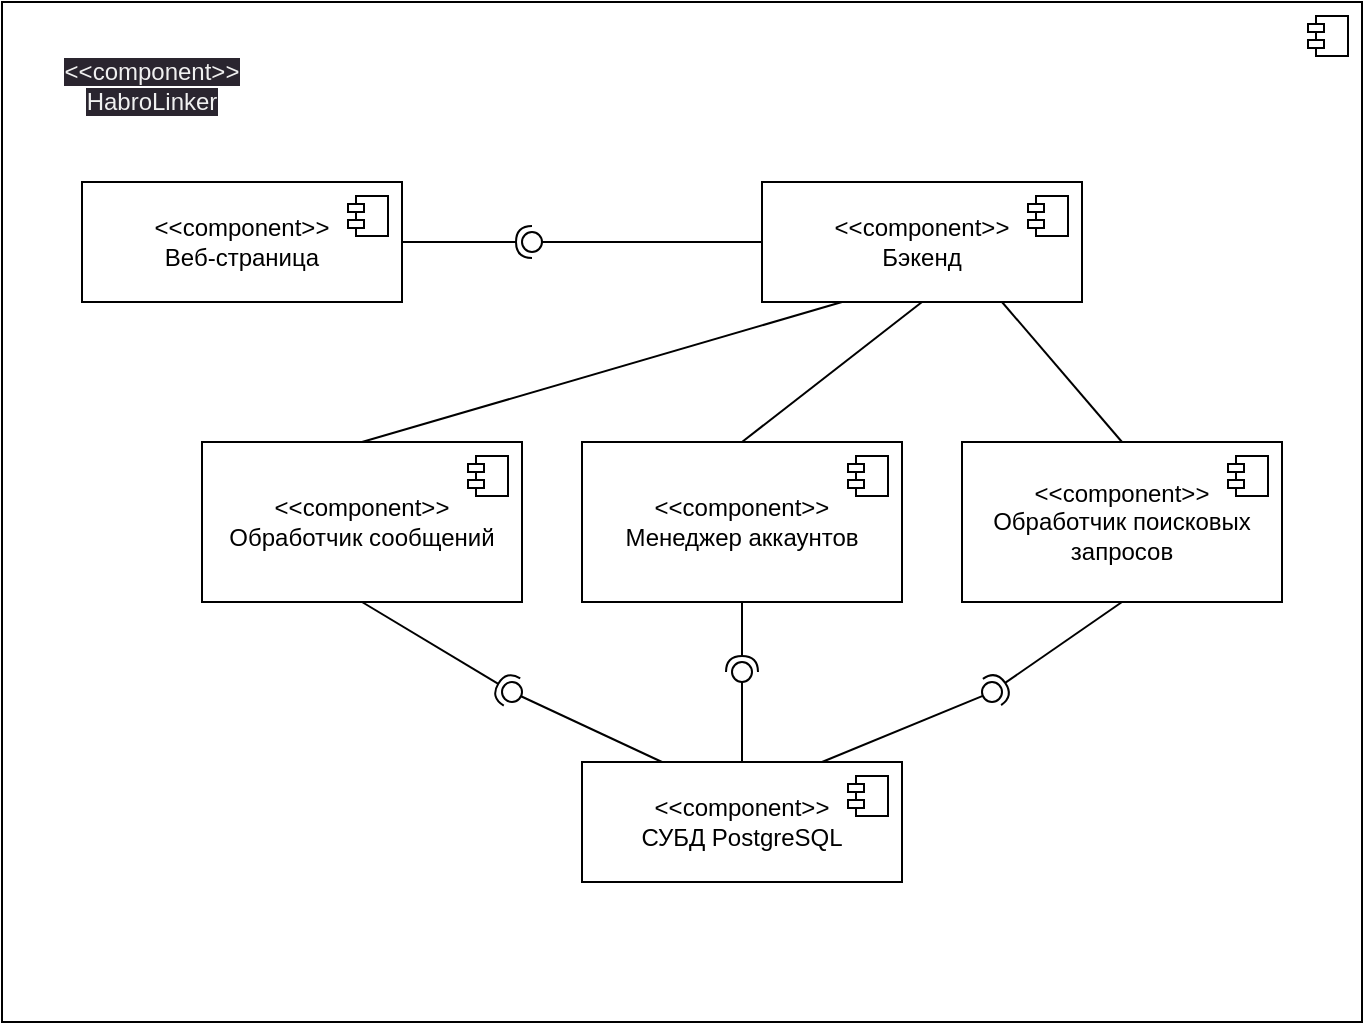 <mxfile version="21.5.0" type="device">
  <diagram id="SNQxn0Sg8uv7-KmuZa3T" name="Страница — 1">
    <mxGraphModel dx="1381" dy="304" grid="1" gridSize="10" guides="1" tooltips="1" connect="1" arrows="1" fold="1" page="1" pageScale="1" pageWidth="827" pageHeight="1169" math="0" shadow="0">
      <root>
        <mxCell id="0" />
        <mxCell id="1" parent="0" />
        <mxCell id="OWFKqTvo_wW7p6A4P1cl-64" value="" style="html=1;dropTarget=0;whiteSpace=wrap;" parent="1" vertex="1">
          <mxGeometry x="-460" y="110" width="680" height="510" as="geometry" />
        </mxCell>
        <mxCell id="OWFKqTvo_wW7p6A4P1cl-65" value="" style="shape=module;jettyWidth=8;jettyHeight=4;" parent="OWFKqTvo_wW7p6A4P1cl-64" vertex="1">
          <mxGeometry x="1" width="20" height="20" relative="1" as="geometry">
            <mxPoint x="-27" y="7" as="offset" />
          </mxGeometry>
        </mxCell>
        <mxCell id="dibIABNJvkovGsQeEOql-1" value="&lt;br&gt;&lt;span style=&quot;color: rgb(240, 240, 240); font-family: Helvetica; font-size: 12px; font-style: normal; font-variant-ligatures: normal; font-variant-caps: normal; font-weight: 400; letter-spacing: normal; orphans: 2; text-align: center; text-indent: 0px; text-transform: none; widows: 2; word-spacing: 0px; -webkit-text-stroke-width: 0px; background-color: rgb(42, 37, 47); text-decoration-thickness: initial; text-decoration-style: initial; text-decoration-color: initial; float: none; display: inline !important;&quot;&gt;&amp;lt;&amp;lt;component&amp;gt;&amp;gt;&lt;/span&gt;&lt;br style=&quot;border-color: rgb(0, 0, 0); color: rgb(240, 240, 240); font-family: Helvetica; font-size: 12px; font-style: normal; font-variant-ligatures: normal; font-variant-caps: normal; font-weight: 400; letter-spacing: normal; orphans: 2; text-align: center; text-indent: 0px; text-transform: none; widows: 2; word-spacing: 0px; -webkit-text-stroke-width: 0px; background-color: rgb(42, 37, 47); text-decoration-thickness: initial; text-decoration-style: initial; text-decoration-color: initial;&quot;&gt;&lt;span style=&quot;color: rgb(240, 240, 240); font-family: Helvetica; font-size: 12px; font-style: normal; font-variant-ligatures: normal; font-variant-caps: normal; font-weight: 400; letter-spacing: normal; orphans: 2; text-align: center; text-indent: 0px; text-transform: none; widows: 2; word-spacing: 0px; -webkit-text-stroke-width: 0px; background-color: rgb(42, 37, 47); text-decoration-thickness: initial; text-decoration-style: initial; text-decoration-color: initial; float: none; display: inline !important;&quot;&gt;HabroLinker&lt;/span&gt;&lt;br&gt;" style="text;html=1;strokeColor=none;fillColor=none;align=center;verticalAlign=middle;whiteSpace=wrap;rounded=0;" vertex="1" parent="1">
          <mxGeometry x="-440" y="130" width="110" height="30" as="geometry" />
        </mxCell>
        <mxCell id="OWFKqTvo_wW7p6A4P1cl-69" value="&amp;lt;&amp;lt;component&amp;gt;&amp;gt;&lt;br&gt;Веб-страница" style="html=1;dropTarget=0;whiteSpace=wrap;" parent="1" vertex="1">
          <mxGeometry x="-420" y="200" width="160" height="60" as="geometry" />
        </mxCell>
        <mxCell id="OWFKqTvo_wW7p6A4P1cl-70" value="" style="shape=module;jettyWidth=8;jettyHeight=4;" parent="OWFKqTvo_wW7p6A4P1cl-69" vertex="1">
          <mxGeometry x="1" width="20" height="20" relative="1" as="geometry">
            <mxPoint x="-27" y="7" as="offset" />
          </mxGeometry>
        </mxCell>
        <mxCell id="dibIABNJvkovGsQeEOql-2" value="&amp;lt;&amp;lt;component&amp;gt;&amp;gt;&lt;br&gt;Бэкенд" style="html=1;dropTarget=0;whiteSpace=wrap;" vertex="1" parent="1">
          <mxGeometry x="-80" y="200" width="160" height="60" as="geometry" />
        </mxCell>
        <mxCell id="dibIABNJvkovGsQeEOql-3" value="" style="shape=module;jettyWidth=8;jettyHeight=4;" vertex="1" parent="dibIABNJvkovGsQeEOql-2">
          <mxGeometry x="1" width="20" height="20" relative="1" as="geometry">
            <mxPoint x="-27" y="7" as="offset" />
          </mxGeometry>
        </mxCell>
        <mxCell id="OWFKqTvo_wW7p6A4P1cl-51" value="&amp;lt;&amp;lt;component&amp;gt;&amp;gt;&lt;br&gt;СУБД PostgreSQL" style="html=1;dropTarget=0;whiteSpace=wrap;" parent="1" vertex="1">
          <mxGeometry x="-170" y="490" width="160" height="60" as="geometry" />
        </mxCell>
        <mxCell id="OWFKqTvo_wW7p6A4P1cl-52" value="" style="shape=module;jettyWidth=8;jettyHeight=4;" parent="OWFKqTvo_wW7p6A4P1cl-51" vertex="1">
          <mxGeometry x="1" width="20" height="20" relative="1" as="geometry">
            <mxPoint x="-27" y="7" as="offset" />
          </mxGeometry>
        </mxCell>
        <mxCell id="dibIABNJvkovGsQeEOql-4" value="&amp;lt;&amp;lt;component&amp;gt;&amp;gt;&lt;br&gt;Обработчик поисковых запросов" style="html=1;dropTarget=0;whiteSpace=wrap;" vertex="1" parent="1">
          <mxGeometry x="20" y="330" width="160" height="80" as="geometry" />
        </mxCell>
        <mxCell id="dibIABNJvkovGsQeEOql-5" value="" style="shape=module;jettyWidth=8;jettyHeight=4;" vertex="1" parent="dibIABNJvkovGsQeEOql-4">
          <mxGeometry x="1" width="20" height="20" relative="1" as="geometry">
            <mxPoint x="-27" y="7" as="offset" />
          </mxGeometry>
        </mxCell>
        <mxCell id="dibIABNJvkovGsQeEOql-6" value="&amp;lt;&amp;lt;component&amp;gt;&amp;gt;&lt;br&gt;Менеджер аккаунтов" style="html=1;dropTarget=0;whiteSpace=wrap;" vertex="1" parent="1">
          <mxGeometry x="-170" y="330" width="160" height="80" as="geometry" />
        </mxCell>
        <mxCell id="dibIABNJvkovGsQeEOql-7" value="" style="shape=module;jettyWidth=8;jettyHeight=4;" vertex="1" parent="dibIABNJvkovGsQeEOql-6">
          <mxGeometry x="1" width="20" height="20" relative="1" as="geometry">
            <mxPoint x="-27" y="7" as="offset" />
          </mxGeometry>
        </mxCell>
        <mxCell id="dibIABNJvkovGsQeEOql-8" value="&amp;lt;&amp;lt;component&amp;gt;&amp;gt;&lt;br&gt;Обработчик сообщений" style="html=1;dropTarget=0;whiteSpace=wrap;" vertex="1" parent="1">
          <mxGeometry x="-360" y="330" width="160" height="80" as="geometry" />
        </mxCell>
        <mxCell id="dibIABNJvkovGsQeEOql-9" value="" style="shape=module;jettyWidth=8;jettyHeight=4;" vertex="1" parent="dibIABNJvkovGsQeEOql-8">
          <mxGeometry x="1" width="20" height="20" relative="1" as="geometry">
            <mxPoint x="-27" y="7" as="offset" />
          </mxGeometry>
        </mxCell>
        <mxCell id="dibIABNJvkovGsQeEOql-19" value="" style="rounded=0;orthogonalLoop=1;jettySize=auto;html=1;endArrow=none;endFill=0;sketch=0;sourcePerimeterSpacing=0;targetPerimeterSpacing=0;exitX=0;exitY=0.5;exitDx=0;exitDy=0;" edge="1" target="dibIABNJvkovGsQeEOql-21" parent="1" source="dibIABNJvkovGsQeEOql-2">
          <mxGeometry relative="1" as="geometry">
            <mxPoint x="60" y="365" as="sourcePoint" />
          </mxGeometry>
        </mxCell>
        <mxCell id="dibIABNJvkovGsQeEOql-20" value="" style="rounded=0;orthogonalLoop=1;jettySize=auto;html=1;endArrow=halfCircle;endFill=0;entryX=0.5;entryY=0.5;endSize=6;strokeWidth=1;sketch=0;exitX=1;exitY=0.5;exitDx=0;exitDy=0;" edge="1" target="dibIABNJvkovGsQeEOql-21" parent="1" source="OWFKqTvo_wW7p6A4P1cl-69">
          <mxGeometry relative="1" as="geometry">
            <mxPoint x="100" y="365" as="sourcePoint" />
          </mxGeometry>
        </mxCell>
        <mxCell id="dibIABNJvkovGsQeEOql-21" value="" style="ellipse;whiteSpace=wrap;html=1;align=center;aspect=fixed;resizable=0;points=[];outlineConnect=0;sketch=0;" vertex="1" parent="1">
          <mxGeometry x="-200" y="225" width="10" height="10" as="geometry" />
        </mxCell>
        <mxCell id="dibIABNJvkovGsQeEOql-22" value="" style="rounded=0;orthogonalLoop=1;jettySize=auto;html=1;endArrow=none;endFill=0;sketch=0;sourcePerimeterSpacing=0;targetPerimeterSpacing=0;exitX=0.25;exitY=0;exitDx=0;exitDy=0;" edge="1" target="dibIABNJvkovGsQeEOql-24" parent="1" source="OWFKqTvo_wW7p6A4P1cl-51">
          <mxGeometry relative="1" as="geometry">
            <mxPoint x="-70" y="365" as="sourcePoint" />
          </mxGeometry>
        </mxCell>
        <mxCell id="dibIABNJvkovGsQeEOql-23" value="" style="rounded=0;orthogonalLoop=1;jettySize=auto;html=1;endArrow=halfCircle;endFill=0;entryX=0.5;entryY=0.5;endSize=6;strokeWidth=1;sketch=0;exitX=0.5;exitY=1;exitDx=0;exitDy=0;" edge="1" target="dibIABNJvkovGsQeEOql-24" parent="1" source="dibIABNJvkovGsQeEOql-8">
          <mxGeometry relative="1" as="geometry">
            <mxPoint x="-30" y="365" as="sourcePoint" />
          </mxGeometry>
        </mxCell>
        <mxCell id="dibIABNJvkovGsQeEOql-24" value="" style="ellipse;whiteSpace=wrap;html=1;align=center;aspect=fixed;resizable=0;points=[];outlineConnect=0;sketch=0;" vertex="1" parent="1">
          <mxGeometry x="-210" y="450" width="10" height="10" as="geometry" />
        </mxCell>
        <mxCell id="dibIABNJvkovGsQeEOql-27" value="" style="rounded=0;orthogonalLoop=1;jettySize=auto;html=1;endArrow=none;endFill=0;sketch=0;sourcePerimeterSpacing=0;targetPerimeterSpacing=0;exitX=0.75;exitY=0;exitDx=0;exitDy=0;" edge="1" target="dibIABNJvkovGsQeEOql-29" parent="1" source="OWFKqTvo_wW7p6A4P1cl-51">
          <mxGeometry relative="1" as="geometry">
            <mxPoint x="-150" y="395" as="sourcePoint" />
          </mxGeometry>
        </mxCell>
        <mxCell id="dibIABNJvkovGsQeEOql-28" value="" style="rounded=0;orthogonalLoop=1;jettySize=auto;html=1;endArrow=halfCircle;endFill=0;entryX=0.5;entryY=0.5;endSize=6;strokeWidth=1;sketch=0;exitX=0.5;exitY=1;exitDx=0;exitDy=0;" edge="1" target="dibIABNJvkovGsQeEOql-29" parent="1" source="dibIABNJvkovGsQeEOql-4">
          <mxGeometry relative="1" as="geometry">
            <mxPoint x="-110" y="395" as="sourcePoint" />
          </mxGeometry>
        </mxCell>
        <mxCell id="dibIABNJvkovGsQeEOql-29" value="" style="ellipse;whiteSpace=wrap;html=1;align=center;aspect=fixed;resizable=0;points=[];outlineConnect=0;sketch=0;" vertex="1" parent="1">
          <mxGeometry x="30" y="450" width="10" height="10" as="geometry" />
        </mxCell>
        <mxCell id="dibIABNJvkovGsQeEOql-30" value="" style="rounded=0;orthogonalLoop=1;jettySize=auto;html=1;endArrow=none;endFill=0;sketch=0;sourcePerimeterSpacing=0;targetPerimeterSpacing=0;exitX=0.5;exitY=0;exitDx=0;exitDy=0;" edge="1" target="dibIABNJvkovGsQeEOql-32" parent="1" source="OWFKqTvo_wW7p6A4P1cl-51">
          <mxGeometry relative="1" as="geometry">
            <mxPoint x="-80" y="540" as="sourcePoint" />
          </mxGeometry>
        </mxCell>
        <mxCell id="dibIABNJvkovGsQeEOql-31" value="" style="rounded=0;orthogonalLoop=1;jettySize=auto;html=1;endArrow=halfCircle;endFill=0;entryX=0.5;entryY=0.5;endSize=6;strokeWidth=1;sketch=0;exitX=0.5;exitY=1;exitDx=0;exitDy=0;" edge="1" target="dibIABNJvkovGsQeEOql-32" parent="1" source="dibIABNJvkovGsQeEOql-6">
          <mxGeometry relative="1" as="geometry">
            <mxPoint x="-80" y="460" as="sourcePoint" />
          </mxGeometry>
        </mxCell>
        <mxCell id="dibIABNJvkovGsQeEOql-32" value="" style="ellipse;whiteSpace=wrap;html=1;align=center;aspect=fixed;resizable=0;points=[];outlineConnect=0;sketch=0;" vertex="1" parent="1">
          <mxGeometry x="-95" y="440" width="10" height="10" as="geometry" />
        </mxCell>
        <mxCell id="dibIABNJvkovGsQeEOql-33" value="" style="endArrow=none;html=1;rounded=0;entryX=0.5;entryY=1;entryDx=0;entryDy=0;exitX=0.5;exitY=0;exitDx=0;exitDy=0;" edge="1" parent="1" source="dibIABNJvkovGsQeEOql-6" target="dibIABNJvkovGsQeEOql-2">
          <mxGeometry width="50" height="50" relative="1" as="geometry">
            <mxPoint x="-150" y="370" as="sourcePoint" />
            <mxPoint x="-100" y="320" as="targetPoint" />
          </mxGeometry>
        </mxCell>
        <mxCell id="dibIABNJvkovGsQeEOql-34" value="" style="endArrow=none;html=1;rounded=0;entryX=0.25;entryY=1;entryDx=0;entryDy=0;exitX=0.5;exitY=0;exitDx=0;exitDy=0;" edge="1" parent="1" source="dibIABNJvkovGsQeEOql-8" target="dibIABNJvkovGsQeEOql-2">
          <mxGeometry width="50" height="50" relative="1" as="geometry">
            <mxPoint x="-150" y="370" as="sourcePoint" />
            <mxPoint x="-100" y="320" as="targetPoint" />
          </mxGeometry>
        </mxCell>
        <mxCell id="dibIABNJvkovGsQeEOql-37" value="" style="endArrow=none;html=1;rounded=0;entryX=0.75;entryY=1;entryDx=0;entryDy=0;exitX=0.5;exitY=0;exitDx=0;exitDy=0;" edge="1" parent="1" source="dibIABNJvkovGsQeEOql-4" target="dibIABNJvkovGsQeEOql-2">
          <mxGeometry width="50" height="50" relative="1" as="geometry">
            <mxPoint x="-80" y="340" as="sourcePoint" />
            <mxPoint x="10" y="270" as="targetPoint" />
          </mxGeometry>
        </mxCell>
      </root>
    </mxGraphModel>
  </diagram>
</mxfile>
